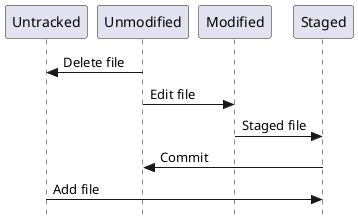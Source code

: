 @startuml Git Flow
skinparam Style strictuml
Untracked <- Unmodified : Delete file
Unmodified -> Modified : Edit file
Modified -> Staged : Staged file
Unmodified <- Staged : Commit
Untracked -> Staged : Add file
@enduml